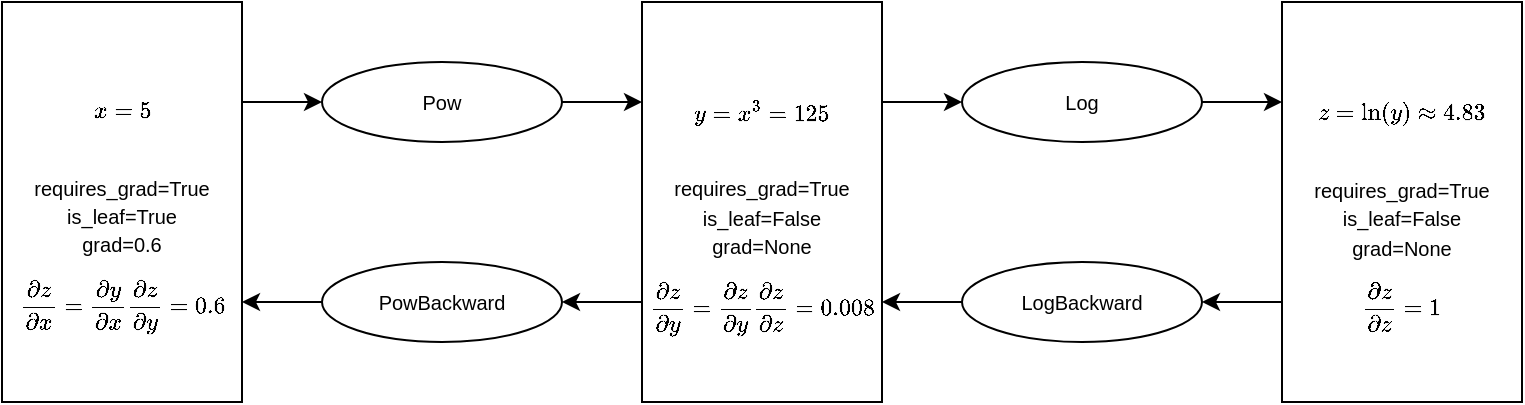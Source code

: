 <mxfile version="12.7.9" type="device"><diagram id="bgnBXdx7p-FtdPVI_79y" name="Page-1"><mxGraphModel dx="852" dy="439" grid="1" gridSize="10" guides="1" tooltips="1" connect="1" arrows="1" fold="1" page="1" pageScale="1" pageWidth="827" pageHeight="1169" math="1" shadow="0"><root><mxCell id="0"/><mxCell id="1" parent="0"/><mxCell id="llinqfBNkDC_DKOOu8mZ-4" value="&lt;font style=&quot;font-size: 10px&quot;&gt;&lt;br&gt;&lt;br&gt;$$x=5$$&lt;br&gt;requires_grad=True&lt;br&gt;is_leaf=True&lt;br&gt;grad=0.6&lt;br&gt;$$\frac{\partial z}{\partial x}=\frac{\partial y}{\partial x}\frac{\partial z}{\partial y}=0.6$$&lt;br&gt;&lt;/font&gt;" style="rounded=0;whiteSpace=wrap;html=1;" parent="1" vertex="1"><mxGeometry x="40" y="40" width="120" height="200" as="geometry"/></mxCell><mxCell id="llinqfBNkDC_DKOOu8mZ-5" value="&lt;font style=&quot;font-size: 10px&quot;&gt;Pow&lt;/font&gt;" style="ellipse;whiteSpace=wrap;html=1;" parent="1" vertex="1"><mxGeometry x="200" y="70" width="120" height="40" as="geometry"/></mxCell><mxCell id="llinqfBNkDC_DKOOu8mZ-6" value="&lt;font style=&quot;font-size: 10px&quot;&gt;&lt;br&gt;&lt;br&gt;$$y=x^3=125$$&lt;br&gt;requires_grad=True&lt;br&gt;is_leaf=False&lt;br&gt;grad=None&lt;br&gt;$$\frac{\partial z}{\partial y}=\frac{\partial z}{\partial y}\frac{\partial z}{\partial z}=0.008&lt;br&gt;$$&lt;br&gt;&lt;/font&gt;" style="rounded=0;whiteSpace=wrap;html=1;" parent="1" vertex="1"><mxGeometry x="360" y="40" width="120" height="200" as="geometry"/></mxCell><mxCell id="llinqfBNkDC_DKOOu8mZ-7" value="&lt;font style=&quot;font-size: 10px&quot;&gt;Log&lt;/font&gt;" style="ellipse;whiteSpace=wrap;html=1;" parent="1" vertex="1"><mxGeometry x="520" y="70" width="120" height="40" as="geometry"/></mxCell><mxCell id="llinqfBNkDC_DKOOu8mZ-8" value="&lt;font style=&quot;font-size: 10px&quot;&gt;&lt;br&gt;&lt;br&gt;$$z=\ln(y) \approx 4.83$$&lt;br&gt;requires_grad=True&lt;br&gt;is_leaf=False&lt;br&gt;grad=None&lt;br&gt;$$\frac{\partial z}{\partial z}=1$$&lt;br&gt;&lt;/font&gt;" style="rounded=0;whiteSpace=wrap;html=1;" parent="1" vertex="1"><mxGeometry x="680" y="40" width="120" height="200" as="geometry"/></mxCell><mxCell id="llinqfBNkDC_DKOOu8mZ-10" value="&lt;font style=&quot;font-size: 10px&quot;&gt;PowBackward&lt;/font&gt;" style="ellipse;whiteSpace=wrap;html=1;" parent="1" vertex="1"><mxGeometry x="200" y="170" width="120" height="40" as="geometry"/></mxCell><mxCell id="llinqfBNkDC_DKOOu8mZ-11" value="&lt;font style=&quot;font-size: 10px&quot;&gt;LogBackward&lt;/font&gt;" style="ellipse;whiteSpace=wrap;html=1;" parent="1" vertex="1"><mxGeometry x="520" y="170" width="120" height="40" as="geometry"/></mxCell><mxCell id="llinqfBNkDC_DKOOu8mZ-16" value="" style="endArrow=classic;html=1;entryX=0;entryY=0.5;entryDx=0;entryDy=0;exitX=1;exitY=0.25;exitDx=0;exitDy=0;" parent="1" source="llinqfBNkDC_DKOOu8mZ-4" target="llinqfBNkDC_DKOOu8mZ-5" edge="1"><mxGeometry width="50" height="50" relative="1" as="geometry"><mxPoint x="170" y="40" as="sourcePoint"/><mxPoint x="220" y="-10" as="targetPoint"/></mxGeometry></mxCell><mxCell id="llinqfBNkDC_DKOOu8mZ-22" value="" style="endArrow=classic;html=1;entryX=1;entryY=0.75;entryDx=0;entryDy=0;exitX=0;exitY=0.5;exitDx=0;exitDy=0;" parent="1" source="llinqfBNkDC_DKOOu8mZ-10" target="llinqfBNkDC_DKOOu8mZ-4" edge="1"><mxGeometry width="50" height="50" relative="1" as="geometry"><mxPoint x="380" y="210" as="sourcePoint"/><mxPoint x="430" y="160" as="targetPoint"/></mxGeometry></mxCell><mxCell id="llinqfBNkDC_DKOOu8mZ-23" value="" style="endArrow=classic;html=1;entryX=1;entryY=0.5;entryDx=0;entryDy=0;exitX=0;exitY=0.75;exitDx=0;exitDy=0;" parent="1" source="llinqfBNkDC_DKOOu8mZ-6" target="llinqfBNkDC_DKOOu8mZ-10" edge="1"><mxGeometry width="50" height="50" relative="1" as="geometry"><mxPoint x="360" y="129.5" as="sourcePoint"/><mxPoint x="320" y="129.5" as="targetPoint"/></mxGeometry></mxCell><mxCell id="llinqfBNkDC_DKOOu8mZ-24" value="" style="endArrow=classic;html=1;entryX=1;entryY=0.75;entryDx=0;entryDy=0;exitX=0;exitY=0.5;exitDx=0;exitDy=0;" parent="1" source="llinqfBNkDC_DKOOu8mZ-11" target="llinqfBNkDC_DKOOu8mZ-6" edge="1"><mxGeometry width="50" height="50" relative="1" as="geometry"><mxPoint x="520" y="129.5" as="sourcePoint"/><mxPoint x="480" y="129.5" as="targetPoint"/></mxGeometry></mxCell><mxCell id="llinqfBNkDC_DKOOu8mZ-25" value="" style="endArrow=classic;html=1;entryX=1;entryY=0.5;entryDx=0;entryDy=0;exitX=0;exitY=0.75;exitDx=0;exitDy=0;" parent="1" source="llinqfBNkDC_DKOOu8mZ-8" target="llinqfBNkDC_DKOOu8mZ-11" edge="1"><mxGeometry width="50" height="50" relative="1" as="geometry"><mxPoint x="680" y="129.5" as="sourcePoint"/><mxPoint x="640" y="129.5" as="targetPoint"/></mxGeometry></mxCell><mxCell id="llinqfBNkDC_DKOOu8mZ-29" value="" style="endArrow=classic;html=1;exitX=1;exitY=0.5;exitDx=0;exitDy=0;entryX=0;entryY=0.25;entryDx=0;entryDy=0;" parent="1" source="llinqfBNkDC_DKOOu8mZ-5" target="llinqfBNkDC_DKOOu8mZ-6" edge="1"><mxGeometry width="50" height="50" relative="1" as="geometry"><mxPoint x="380" y="210" as="sourcePoint"/><mxPoint x="430" y="160" as="targetPoint"/></mxGeometry></mxCell><mxCell id="llinqfBNkDC_DKOOu8mZ-30" value="" style="endArrow=classic;html=1;exitX=1;exitY=0.25;exitDx=0;exitDy=0;entryX=0;entryY=0.5;entryDx=0;entryDy=0;" parent="1" source="llinqfBNkDC_DKOOu8mZ-6" target="llinqfBNkDC_DKOOu8mZ-7" edge="1"><mxGeometry width="50" height="50" relative="1" as="geometry"><mxPoint x="380" y="210" as="sourcePoint"/><mxPoint x="430" y="160" as="targetPoint"/></mxGeometry></mxCell><mxCell id="llinqfBNkDC_DKOOu8mZ-31" value="" style="endArrow=classic;html=1;exitX=1;exitY=0.5;exitDx=0;exitDy=0;entryX=0;entryY=0.25;entryDx=0;entryDy=0;" parent="1" source="llinqfBNkDC_DKOOu8mZ-7" target="llinqfBNkDC_DKOOu8mZ-8" edge="1"><mxGeometry width="50" height="50" relative="1" as="geometry"><mxPoint x="380" y="210" as="sourcePoint"/><mxPoint x="430" y="160" as="targetPoint"/></mxGeometry></mxCell></root></mxGraphModel></diagram></mxfile>